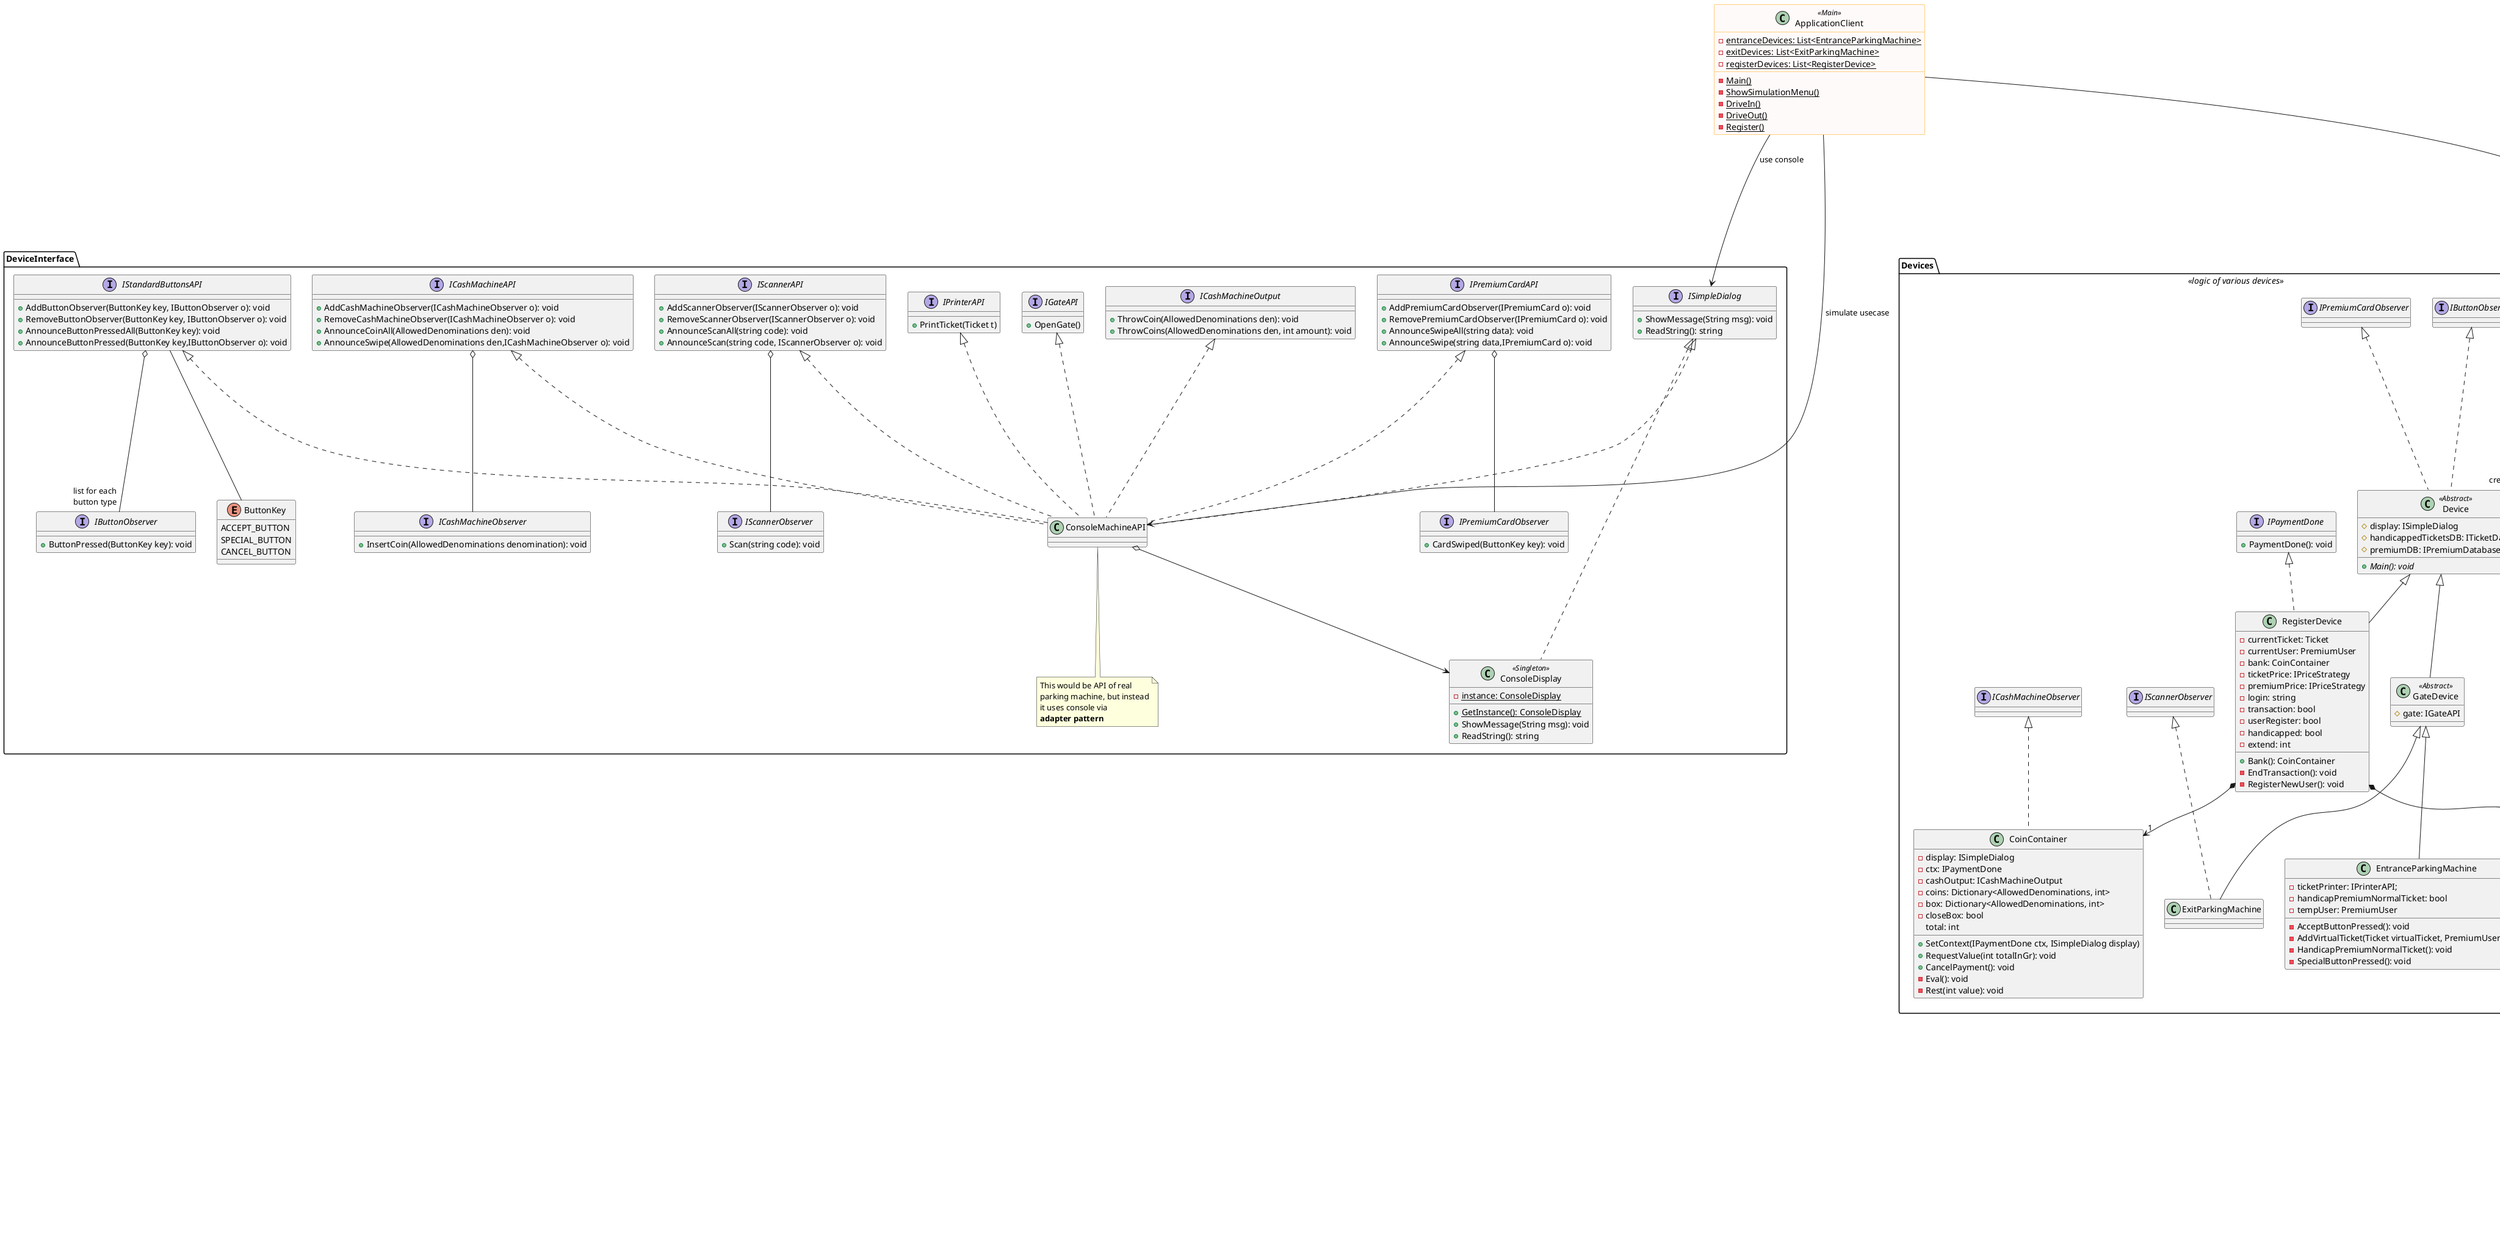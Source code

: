 @startuml

skinparam class {
BackgroundColor<<Main>> Snow
BorderColor<<Main>> Orange
}
skinparam stereotypeCBackgroundColor<< Main >> Khaki

class ApplicationClient<<Main>>
{
    -{static}entranceDevices: List<EntranceParkingMachine>
    -{static}exitDevices: List<ExitParkingMachine>
    -{static}registerDevices: List<RegisterDevice>
    -{static}Main()
    -{static}ShowSimulationMenu()
    -{static}DriveIn()
    -{static}DriveOut()
    -{static}Register()
    '-{static}IncorrectCommand()
}

class DeviceFactory<<Singleton>>
{
    -{static}instance: DeviceFactory

    +dialog: ISimpleDialog
    +gate: IGateAPI
    +ticketPrinter: IPrinterAPI
    +scanner: IScannerAPI
    +cardReader: IPremiumCardAPI
    +buttons: IStandardButtonsAPI
    +cashOutput: ICashMachineOutput
    +cashMachine: ICashMachineAPI

    +normalTicketDB: ITicketDatabase
    +handicappedTicketDB: ITicketDatabase
    +premiumDatabase: IPremiumDatabase
    +{static}GetInstance(): DeviceFactory
    +Run(): void
    +BuildEntranceDevice(): EntranceParkingMachine
    +BuildExitDevices(): ExitParkingMachine
    +BuildRegisterDevices(): RegisterDevice
}

ApplicationClient --> DeviceFactory: request build




package "DeviceInterface"{
    interface IGateAPI{
        +OpenGate()
    }

    interface IPremiumCardAPI{
        +AddPremiumCardObserver(IPremiumCard o): void
        +RemovePremiumCardObserver(IPremiumCard o): void
        +AnnounceSwipeAll(string data): void
        +AnnounceSwipe(string data,IPremiumCard o): void
    }

    interface IScannerAPI{
        +AddScannerObserver(IScannerObserver o): void
        +RemoveScannerObserver(IScannerObserver o): void
        +AnnounceScanAll(string code): void
        +AnnounceScan(string code, IScannerObserver o): void
    }

    interface IPrinterAPI{
        +PrintTicket(Ticket t)
    }

    interface ICashMachineOutput{
            +ThrowCoin(AllowedDenominations den): void
            +ThrowCoins(AllowedDenominations den, int amount): void
    }

    interface ISimpleDialog{
        +ShowMessage(String msg): void
        +ReadString(): string
    }

    interface ICashMachineAPI
    {
       +AddCashMachineObserver(ICashMachineObserver o): void
       +RemoveCashMachineObserver(ICashMachineObserver o): void
       +AnnounceCoinAll(AllowedDenominations den): void
       +AnnounceSwipe(AllowedDenominations den,ICashMachineObserver o): void
    }

    class ConsoleDisplay<<Singleton>> implements ISimpleDialog{
        -{static}instance: ConsoleDisplay
        +{static}GetInstance(): ConsoleDisplay
        +ShowMessage(String msg): void
        +ReadString(): string
    }

    class ConsoleMachineAPI implements  ISimpleDialog, IGateAPI, IStandardButtonsAPI, ICashMachineAPI, IPrinterAPI,IScannerAPI,IPremiumCardAPI, ICashMachineOutput{

    }

    Note bottom of ConsoleMachineAPI: This would be API of real\nparking machine, but instead\nit uses console via\n<b>adapter pattern

    interface IStandardButtonsAPI {
        +AddButtonObserver(ButtonKey key, IButtonObserver o): void
        +RemoveButtonObserver(ButtonKey key, IButtonObserver o): void
        +AnnounceButtonPressedAll(ButtonKey key): void
        +AnnounceButtonPressed(ButtonKey key,IButtonObserver o): void
    }
    IStandardButtonsAPI -d- ButtonKey
    IStandardButtonsAPI o--"list for each\nbutton type" IButtonObserver
    IPremiumCardAPI o-- IPremiumCardObserver
    IScannerAPI o-- IScannerObserver
    ICashMachineAPI o-- ICashMachineObserver

    enum ButtonKey{
        ACCEPT_BUTTON
        SPECIAL_BUTTON
        CANCEL_BUTTON
    }


    interface IButtonObserver
    {
        +ButtonPressed(ButtonKey key): void
    }
    'note bottom: <b>observer\n<b>pattern

    interface IScannerObserver
    {
        +Scan(string code): void
    }

    interface IPremiumCardObserver
    {
        +CardSwiped(ButtonKey key): void
    }

    interface ICashMachineObserver
    {
        +InsertCoin(AllowedDenominations denomination): void
    }

    ConsoleMachineAPI o--> ConsoleDisplay
    ApplicationClient --> ISimpleDialog: use console
    ApplicationClient -> ConsoleMachineAPI: simulate usecase
}

package "CashSystem"{
    enum AllowedDenominations{
        M10gr = 10,
        M20gr = 20,
        M50gr = 50,
        M1pln = 100,
        M2pln = 200,
        M5pln = 500
    }

    interface IPriceStrategy{
        +CalculatePriceInGr(TimeSpan t): int
    }

    class PremiumPrices implements IPriceStrategy
    {

    }

    class TicketPrices implements IPriceStrategy
    {

    }

}

() "2"
"2" --> IPriceStrategy


package "Devices"<<logic of various devices>>{

    class Device <<Abstract>> implements IButtonObserver,IPremiumCardObserver{
        #display: ISimpleDialog
        #handicappedTicketsDB: ITicketDatabase
        #premiumDB: IPremiumDatabase

        +{abstract}Main(): void
    }

    class RegisterDevice extends Device implements IPaymentDone
    {
        -currentTicket: Ticket
        -currentUser: PremiumUser
        -bank: CoinContainer
        -ticketPrice: IPriceStrategy
        -premiumPrice: IPriceStrategy
        -login: string
        -transaction: bool
        -userRegister: bool
        -handicapped: bool
        -extend: int

        +Bank(): CoinContainer
        -EndTransaction(): void
        -RegisterNewUser(): void
    }

    RegisterDevice *-- "2"

    class GateDevice<<Abstract>> extends Device{
        #gate: IGateAPI
    }

    class ExitParkingMachine extends GateDevice  implements IScannerObserver
    {

    }

    class EntranceParkingMachine extends GateDevice
    {
        -ticketPrinter: IPrinterAPI;
        -handicapPremiumNormalTicket: bool
        -tempUser: PremiumUser
        -AcceptButtonPressed(): void
        -AddVirtualTicket(Ticket virtualTicket, PremiumUser user): void
        -HandicapPremiumNormalTicket(): void
        -SpecialButtonPressed(): void
    }

    interface IPaymentDone{
        +PaymentDone(): void
    }

    class CoinContainer implements ICashMachineObserver
    {
        -display: ISimpleDialog
        -ctx: IPaymentDone
        -cashOutput: ICashMachineOutput
        -coins: Dictionary<AllowedDenominations, int>
        -box: Dictionary<AllowedDenominations, int>
        -closeBox: bool
        total: int
        +SetContext(IPaymentDone ctx, ISimpleDialog display)
        +RequestValue(int totalInGr): void
        +CancelPayment(): void
        -Eval(): void
        -Rest(int value): void
    }

    RegisterDevice *-->"1" CoinContainer
}
'"Devices"->"DeviceInterface": devices are\nusing various\ninterfaces


package ParkingSystem{

    interface ITicketDatabase{
        -counter: int
        -maxPlaces: int
        +TryAddTicket(): void
        +EvaluateTicket(string code):
    }

    class TicketDatabase implements ITicketDatabase{
    }


    class Ticket{
        -code: string
        -entranceTime: DateTime
        -paymentTime: DateTime
        -isPaid: bool
        +Code.get(): string
        +EntranceTime.get(): DateTime
        +Realize(): void
        +Underpaid(): void
        +IsPaid(): bool
    }



    ITicketDatabase *--"n" Ticket


    ' ? class PremiumPlaces implements IPlaceCounter
}

package "Util"{
    interface ITicketCodeGenerator
    {
        +Generate()
    }


    class GUIDGenerator implements ITicketCodeGenerator
    {
    }
    note bottom of GUIDGenerator: <b>strategy\n<b>pattern


}

ITicketDatabase o--> ITicketCodeGenerator


package Premium{


    interface IPremiumDatabase{
        -premiumUsers: Dictionary<string, PremiumUser>
        +RegisterPremiumUser(string plateNumber): PremiumUser
        +GetPremiumUser(string plateNumber, string code): PremiumUser
        +FindUserByCode(string code): PremiumUser

    }

    class PremiumDatabase implements IPremiumDatabase

    IPremiumDatabase *--"n"PremiumUser
    class PremiumUser{
        -code: string
        -expireDate: DateTime
        -currentTicketCode: string
        +registrationPlate: string
        +isHandicapped: bool
        +AddTicket(Ticket ticket): void
        +RemoveTicket(): string
        +Extend(TimeSpan time): void
    }

    IPremiumDatabase o--> ITicketCodeGenerator
}




() " "

DeviceFactory ..> " ": creates
Devices o--> " ": uses
" " --> ITicketDatabase
" " --> IPremiumDatabase
'RegisterDevice --> PremiumProxy: uses
'GateDevice --> PremiumDatabase: usu


DeviceFactory ..>"creates" Device

@enduml